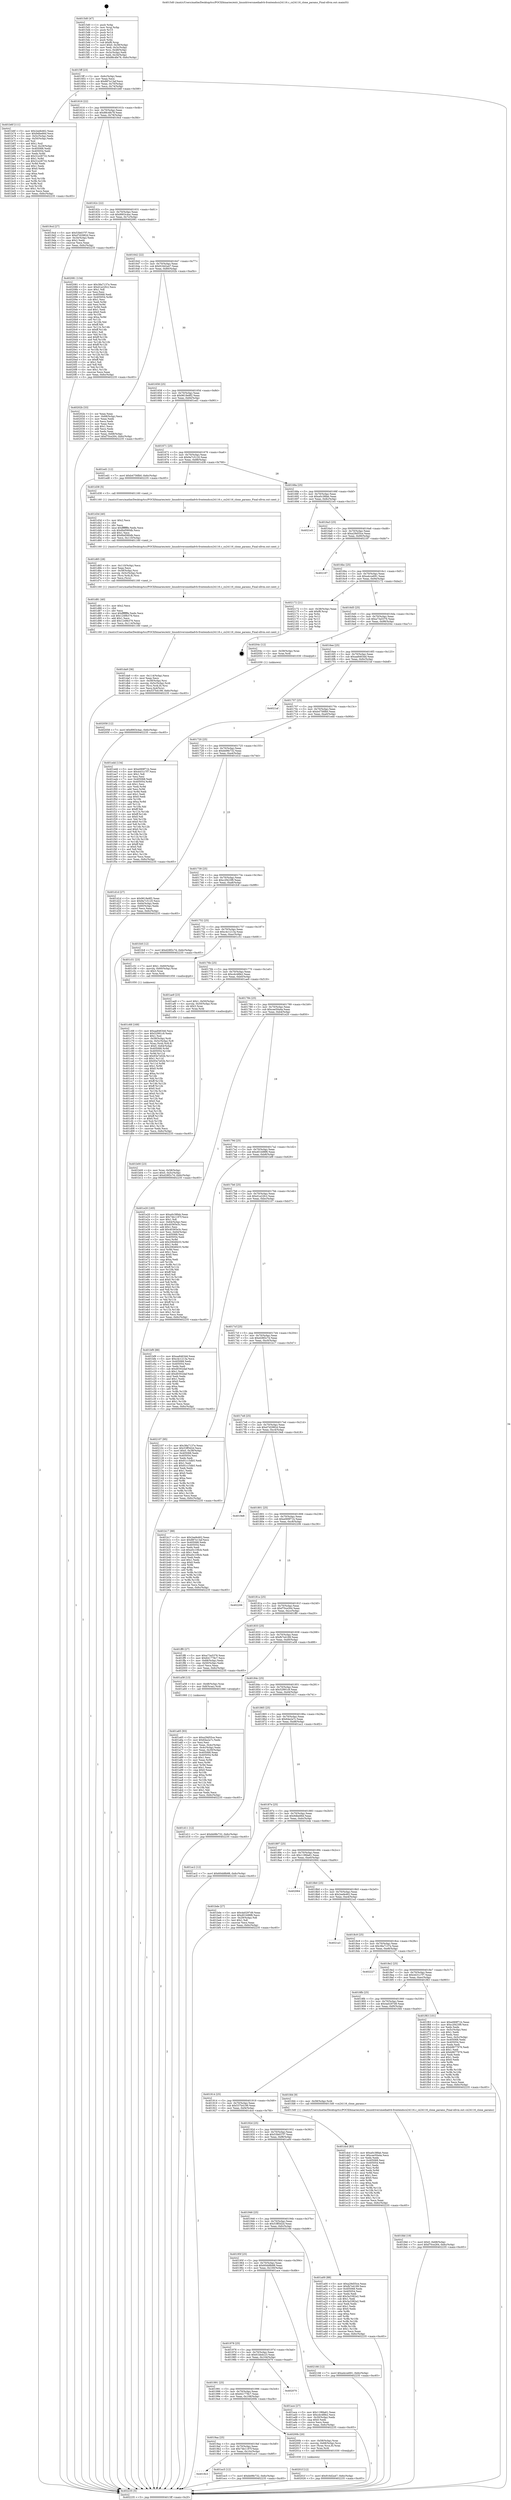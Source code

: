 digraph "0x4015d0" {
  label = "0x4015d0 (/mnt/c/Users/mathe/Desktop/tcc/POCII/binaries/extr_linuxdriversmediadvb-frontendscx24116.c_cx24116_clone_params_Final-ollvm.out::main(0))"
  labelloc = "t"
  node[shape=record]

  Entry [label="",width=0.3,height=0.3,shape=circle,fillcolor=black,style=filled]
  "0x4015ff" [label="{
     0x4015ff [23]\l
     | [instrs]\l
     &nbsp;&nbsp;0x4015ff \<+3\>: mov -0x6c(%rbp),%eax\l
     &nbsp;&nbsp;0x401602 \<+2\>: mov %eax,%ecx\l
     &nbsp;&nbsp;0x401604 \<+6\>: sub $0x887e13af,%ecx\l
     &nbsp;&nbsp;0x40160a \<+3\>: mov %eax,-0x70(%rbp)\l
     &nbsp;&nbsp;0x40160d \<+3\>: mov %ecx,-0x74(%rbp)\l
     &nbsp;&nbsp;0x401610 \<+6\>: je 0000000000401b6f \<main+0x59f\>\l
  }"]
  "0x401b6f" [label="{
     0x401b6f [111]\l
     | [instrs]\l
     &nbsp;&nbsp;0x401b6f \<+5\>: mov $0x2eefe462,%eax\l
     &nbsp;&nbsp;0x401b74 \<+5\>: mov $0x9dbe66d,%ecx\l
     &nbsp;&nbsp;0x401b79 \<+3\>: mov -0x5c(%rbp),%edx\l
     &nbsp;&nbsp;0x401b7c \<+3\>: cmp -0x50(%rbp),%edx\l
     &nbsp;&nbsp;0x401b7f \<+4\>: setl %sil\l
     &nbsp;&nbsp;0x401b83 \<+4\>: and $0x1,%sil\l
     &nbsp;&nbsp;0x401b87 \<+4\>: mov %sil,-0x29(%rbp)\l
     &nbsp;&nbsp;0x401b8b \<+7\>: mov 0x405068,%edx\l
     &nbsp;&nbsp;0x401b92 \<+7\>: mov 0x405054,%edi\l
     &nbsp;&nbsp;0x401b99 \<+3\>: mov %edx,%r8d\l
     &nbsp;&nbsp;0x401b9c \<+7\>: add $0x31e28732,%r8d\l
     &nbsp;&nbsp;0x401ba3 \<+4\>: sub $0x1,%r8d\l
     &nbsp;&nbsp;0x401ba7 \<+7\>: sub $0x31e28732,%r8d\l
     &nbsp;&nbsp;0x401bae \<+4\>: imul %r8d,%edx\l
     &nbsp;&nbsp;0x401bb2 \<+3\>: and $0x1,%edx\l
     &nbsp;&nbsp;0x401bb5 \<+3\>: cmp $0x0,%edx\l
     &nbsp;&nbsp;0x401bb8 \<+4\>: sete %sil\l
     &nbsp;&nbsp;0x401bbc \<+3\>: cmp $0xa,%edi\l
     &nbsp;&nbsp;0x401bbf \<+4\>: setl %r9b\l
     &nbsp;&nbsp;0x401bc3 \<+3\>: mov %sil,%r10b\l
     &nbsp;&nbsp;0x401bc6 \<+3\>: and %r9b,%r10b\l
     &nbsp;&nbsp;0x401bc9 \<+3\>: xor %r9b,%sil\l
     &nbsp;&nbsp;0x401bcc \<+3\>: or %sil,%r10b\l
     &nbsp;&nbsp;0x401bcf \<+4\>: test $0x1,%r10b\l
     &nbsp;&nbsp;0x401bd3 \<+3\>: cmovne %ecx,%eax\l
     &nbsp;&nbsp;0x401bd6 \<+3\>: mov %eax,-0x6c(%rbp)\l
     &nbsp;&nbsp;0x401bd9 \<+5\>: jmp 0000000000402235 \<main+0xc65\>\l
  }"]
  "0x401616" [label="{
     0x401616 [22]\l
     | [instrs]\l
     &nbsp;&nbsp;0x401616 \<+5\>: jmp 000000000040161b \<main+0x4b\>\l
     &nbsp;&nbsp;0x40161b \<+3\>: mov -0x70(%rbp),%eax\l
     &nbsp;&nbsp;0x40161e \<+5\>: sub $0x88c4fe78,%eax\l
     &nbsp;&nbsp;0x401623 \<+3\>: mov %eax,-0x78(%rbp)\l
     &nbsp;&nbsp;0x401626 \<+6\>: je 00000000004019cd \<main+0x3fd\>\l
  }"]
  Exit [label="",width=0.3,height=0.3,shape=circle,fillcolor=black,style=filled,peripheries=2]
  "0x4019cd" [label="{
     0x4019cd [27]\l
     | [instrs]\l
     &nbsp;&nbsp;0x4019cd \<+5\>: mov $0x53b637f7,%eax\l
     &nbsp;&nbsp;0x4019d2 \<+5\>: mov $0xd7d2982d,%ecx\l
     &nbsp;&nbsp;0x4019d7 \<+3\>: mov -0x34(%rbp),%edx\l
     &nbsp;&nbsp;0x4019da \<+3\>: cmp $0x2,%edx\l
     &nbsp;&nbsp;0x4019dd \<+3\>: cmovne %ecx,%eax\l
     &nbsp;&nbsp;0x4019e0 \<+3\>: mov %eax,-0x6c(%rbp)\l
     &nbsp;&nbsp;0x4019e3 \<+5\>: jmp 0000000000402235 \<main+0xc65\>\l
  }"]
  "0x40162c" [label="{
     0x40162c [22]\l
     | [instrs]\l
     &nbsp;&nbsp;0x40162c \<+5\>: jmp 0000000000401631 \<main+0x61\>\l
     &nbsp;&nbsp;0x401631 \<+3\>: mov -0x70(%rbp),%eax\l
     &nbsp;&nbsp;0x401634 \<+5\>: sub $0x8903c4ac,%eax\l
     &nbsp;&nbsp;0x401639 \<+3\>: mov %eax,-0x7c(%rbp)\l
     &nbsp;&nbsp;0x40163c \<+6\>: je 0000000000402081 \<main+0xab1\>\l
  }"]
  "0x402235" [label="{
     0x402235 [5]\l
     | [instrs]\l
     &nbsp;&nbsp;0x402235 \<+5\>: jmp 00000000004015ff \<main+0x2f\>\l
  }"]
  "0x4015d0" [label="{
     0x4015d0 [47]\l
     | [instrs]\l
     &nbsp;&nbsp;0x4015d0 \<+1\>: push %rbp\l
     &nbsp;&nbsp;0x4015d1 \<+3\>: mov %rsp,%rbp\l
     &nbsp;&nbsp;0x4015d4 \<+2\>: push %r15\l
     &nbsp;&nbsp;0x4015d6 \<+2\>: push %r14\l
     &nbsp;&nbsp;0x4015d8 \<+2\>: push %r13\l
     &nbsp;&nbsp;0x4015da \<+2\>: push %r12\l
     &nbsp;&nbsp;0x4015dc \<+1\>: push %rbx\l
     &nbsp;&nbsp;0x4015dd \<+7\>: sub $0xf8,%rsp\l
     &nbsp;&nbsp;0x4015e4 \<+7\>: movl $0x0,-0x38(%rbp)\l
     &nbsp;&nbsp;0x4015eb \<+3\>: mov %edi,-0x3c(%rbp)\l
     &nbsp;&nbsp;0x4015ee \<+4\>: mov %rsi,-0x48(%rbp)\l
     &nbsp;&nbsp;0x4015f2 \<+3\>: mov -0x3c(%rbp),%edi\l
     &nbsp;&nbsp;0x4015f5 \<+3\>: mov %edi,-0x34(%rbp)\l
     &nbsp;&nbsp;0x4015f8 \<+7\>: movl $0x88c4fe78,-0x6c(%rbp)\l
  }"]
  "0x402058" [label="{
     0x402058 [12]\l
     | [instrs]\l
     &nbsp;&nbsp;0x402058 \<+7\>: movl $0x8903c4ac,-0x6c(%rbp)\l
     &nbsp;&nbsp;0x40205f \<+5\>: jmp 0000000000402235 \<main+0xc65\>\l
  }"]
  "0x402081" [label="{
     0x402081 [134]\l
     | [instrs]\l
     &nbsp;&nbsp;0x402081 \<+5\>: mov $0x38a7137e,%eax\l
     &nbsp;&nbsp;0x402086 \<+5\>: mov $0xd1a22fc2,%ecx\l
     &nbsp;&nbsp;0x40208b \<+2\>: mov $0x1,%dl\l
     &nbsp;&nbsp;0x40208d \<+2\>: xor %esi,%esi\l
     &nbsp;&nbsp;0x40208f \<+7\>: mov 0x405068,%edi\l
     &nbsp;&nbsp;0x402096 \<+8\>: mov 0x405054,%r8d\l
     &nbsp;&nbsp;0x40209e \<+3\>: sub $0x1,%esi\l
     &nbsp;&nbsp;0x4020a1 \<+3\>: mov %edi,%r9d\l
     &nbsp;&nbsp;0x4020a4 \<+3\>: add %esi,%r9d\l
     &nbsp;&nbsp;0x4020a7 \<+4\>: imul %r9d,%edi\l
     &nbsp;&nbsp;0x4020ab \<+3\>: and $0x1,%edi\l
     &nbsp;&nbsp;0x4020ae \<+3\>: cmp $0x0,%edi\l
     &nbsp;&nbsp;0x4020b1 \<+4\>: sete %r10b\l
     &nbsp;&nbsp;0x4020b5 \<+4\>: cmp $0xa,%r8d\l
     &nbsp;&nbsp;0x4020b9 \<+4\>: setl %r11b\l
     &nbsp;&nbsp;0x4020bd \<+3\>: mov %r10b,%bl\l
     &nbsp;&nbsp;0x4020c0 \<+3\>: xor $0xff,%bl\l
     &nbsp;&nbsp;0x4020c3 \<+3\>: mov %r11b,%r14b\l
     &nbsp;&nbsp;0x4020c6 \<+4\>: xor $0xff,%r14b\l
     &nbsp;&nbsp;0x4020ca \<+3\>: xor $0x1,%dl\l
     &nbsp;&nbsp;0x4020cd \<+3\>: mov %bl,%r15b\l
     &nbsp;&nbsp;0x4020d0 \<+4\>: and $0xff,%r15b\l
     &nbsp;&nbsp;0x4020d4 \<+3\>: and %dl,%r10b\l
     &nbsp;&nbsp;0x4020d7 \<+3\>: mov %r14b,%r12b\l
     &nbsp;&nbsp;0x4020da \<+4\>: and $0xff,%r12b\l
     &nbsp;&nbsp;0x4020de \<+3\>: and %dl,%r11b\l
     &nbsp;&nbsp;0x4020e1 \<+3\>: or %r10b,%r15b\l
     &nbsp;&nbsp;0x4020e4 \<+3\>: or %r11b,%r12b\l
     &nbsp;&nbsp;0x4020e7 \<+3\>: xor %r12b,%r15b\l
     &nbsp;&nbsp;0x4020ea \<+3\>: or %r14b,%bl\l
     &nbsp;&nbsp;0x4020ed \<+3\>: xor $0xff,%bl\l
     &nbsp;&nbsp;0x4020f0 \<+3\>: or $0x1,%dl\l
     &nbsp;&nbsp;0x4020f3 \<+2\>: and %dl,%bl\l
     &nbsp;&nbsp;0x4020f5 \<+3\>: or %bl,%r15b\l
     &nbsp;&nbsp;0x4020f8 \<+4\>: test $0x1,%r15b\l
     &nbsp;&nbsp;0x4020fc \<+3\>: cmovne %ecx,%eax\l
     &nbsp;&nbsp;0x4020ff \<+3\>: mov %eax,-0x6c(%rbp)\l
     &nbsp;&nbsp;0x402102 \<+5\>: jmp 0000000000402235 \<main+0xc65\>\l
  }"]
  "0x401642" [label="{
     0x401642 [22]\l
     | [instrs]\l
     &nbsp;&nbsp;0x401642 \<+5\>: jmp 0000000000401647 \<main+0x77\>\l
     &nbsp;&nbsp;0x401647 \<+3\>: mov -0x70(%rbp),%eax\l
     &nbsp;&nbsp;0x40164a \<+5\>: sub $0x916d2a47,%eax\l
     &nbsp;&nbsp;0x40164f \<+3\>: mov %eax,-0x80(%rbp)\l
     &nbsp;&nbsp;0x401652 \<+6\>: je 000000000040202b \<main+0xa5b\>\l
  }"]
  "0x40201f" [label="{
     0x40201f [12]\l
     | [instrs]\l
     &nbsp;&nbsp;0x40201f \<+7\>: movl $0x916d2a47,-0x6c(%rbp)\l
     &nbsp;&nbsp;0x402026 \<+5\>: jmp 0000000000402235 \<main+0xc65\>\l
  }"]
  "0x40202b" [label="{
     0x40202b [33]\l
     | [instrs]\l
     &nbsp;&nbsp;0x40202b \<+2\>: xor %eax,%eax\l
     &nbsp;&nbsp;0x40202d \<+3\>: mov -0x68(%rbp),%ecx\l
     &nbsp;&nbsp;0x402030 \<+2\>: mov %eax,%edx\l
     &nbsp;&nbsp;0x402032 \<+2\>: sub %ecx,%edx\l
     &nbsp;&nbsp;0x402034 \<+2\>: mov %eax,%ecx\l
     &nbsp;&nbsp;0x402036 \<+3\>: sub $0x1,%ecx\l
     &nbsp;&nbsp;0x402039 \<+2\>: add %ecx,%edx\l
     &nbsp;&nbsp;0x40203b \<+2\>: sub %edx,%eax\l
     &nbsp;&nbsp;0x40203d \<+3\>: mov %eax,-0x68(%rbp)\l
     &nbsp;&nbsp;0x402040 \<+7\>: movl $0xf70ce264,-0x6c(%rbp)\l
     &nbsp;&nbsp;0x402047 \<+5\>: jmp 0000000000402235 \<main+0xc65\>\l
  }"]
  "0x401658" [label="{
     0x401658 [25]\l
     | [instrs]\l
     &nbsp;&nbsp;0x401658 \<+5\>: jmp 000000000040165d \<main+0x8d\>\l
     &nbsp;&nbsp;0x40165d \<+3\>: mov -0x70(%rbp),%eax\l
     &nbsp;&nbsp;0x401660 \<+5\>: sub $0x9618e9f2,%eax\l
     &nbsp;&nbsp;0x401665 \<+6\>: mov %eax,-0x84(%rbp)\l
     &nbsp;&nbsp;0x40166b \<+6\>: je 0000000000401ed1 \<main+0x901\>\l
  }"]
  "0x401fdd" [label="{
     0x401fdd [19]\l
     | [instrs]\l
     &nbsp;&nbsp;0x401fdd \<+7\>: movl $0x0,-0x68(%rbp)\l
     &nbsp;&nbsp;0x401fe4 \<+7\>: movl $0xf70ce264,-0x6c(%rbp)\l
     &nbsp;&nbsp;0x401feb \<+5\>: jmp 0000000000402235 \<main+0xc65\>\l
  }"]
  "0x401ed1" [label="{
     0x401ed1 [12]\l
     | [instrs]\l
     &nbsp;&nbsp;0x401ed1 \<+7\>: movl $0xb4756fb0,-0x6c(%rbp)\l
     &nbsp;&nbsp;0x401ed8 \<+5\>: jmp 0000000000402235 \<main+0xc65\>\l
  }"]
  "0x401671" [label="{
     0x401671 [25]\l
     | [instrs]\l
     &nbsp;&nbsp;0x401671 \<+5\>: jmp 0000000000401676 \<main+0xa6\>\l
     &nbsp;&nbsp;0x401676 \<+3\>: mov -0x70(%rbp),%eax\l
     &nbsp;&nbsp;0x401679 \<+5\>: sub $0x9a7c5120,%eax\l
     &nbsp;&nbsp;0x40167e \<+6\>: mov %eax,-0x88(%rbp)\l
     &nbsp;&nbsp;0x401684 \<+6\>: je 0000000000401d38 \<main+0x768\>\l
  }"]
  "0x4019c3" [label="{
     0x4019c3\l
  }", style=dashed]
  "0x401d38" [label="{
     0x401d38 [5]\l
     | [instrs]\l
     &nbsp;&nbsp;0x401d38 \<+5\>: call 0000000000401160 \<next_i\>\l
     | [calls]\l
     &nbsp;&nbsp;0x401160 \{1\} (/mnt/c/Users/mathe/Desktop/tcc/POCII/binaries/extr_linuxdriversmediadvb-frontendscx24116.c_cx24116_clone_params_Final-ollvm.out::next_i)\l
  }"]
  "0x40168a" [label="{
     0x40168a [25]\l
     | [instrs]\l
     &nbsp;&nbsp;0x40168a \<+5\>: jmp 000000000040168f \<main+0xbf\>\l
     &nbsp;&nbsp;0x40168f \<+3\>: mov -0x70(%rbp),%eax\l
     &nbsp;&nbsp;0x401692 \<+5\>: sub $0xa0c38fab,%eax\l
     &nbsp;&nbsp;0x401697 \<+6\>: mov %eax,-0x8c(%rbp)\l
     &nbsp;&nbsp;0x40169d \<+6\>: je 00000000004021e5 \<main+0xc15\>\l
  }"]
  "0x401ec5" [label="{
     0x401ec5 [12]\l
     | [instrs]\l
     &nbsp;&nbsp;0x401ec5 \<+7\>: movl $0xbb9fe732,-0x6c(%rbp)\l
     &nbsp;&nbsp;0x401ecc \<+5\>: jmp 0000000000402235 \<main+0xc65\>\l
  }"]
  "0x4021e5" [label="{
     0x4021e5\l
  }", style=dashed]
  "0x4016a3" [label="{
     0x4016a3 [25]\l
     | [instrs]\l
     &nbsp;&nbsp;0x4016a3 \<+5\>: jmp 00000000004016a8 \<main+0xd8\>\l
     &nbsp;&nbsp;0x4016a8 \<+3\>: mov -0x70(%rbp),%eax\l
     &nbsp;&nbsp;0x4016ab \<+5\>: sub $0xa29d55ce,%eax\l
     &nbsp;&nbsp;0x4016b0 \<+6\>: mov %eax,-0x90(%rbp)\l
     &nbsp;&nbsp;0x4016b6 \<+6\>: je 0000000000402187 \<main+0xbb7\>\l
  }"]
  "0x4019aa" [label="{
     0x4019aa [25]\l
     | [instrs]\l
     &nbsp;&nbsp;0x4019aa \<+5\>: jmp 00000000004019af \<main+0x3df\>\l
     &nbsp;&nbsp;0x4019af \<+3\>: mov -0x70(%rbp),%eax\l
     &nbsp;&nbsp;0x4019b2 \<+5\>: sub $0x74b1197f,%eax\l
     &nbsp;&nbsp;0x4019b7 \<+6\>: mov %eax,-0x10c(%rbp)\l
     &nbsp;&nbsp;0x4019bd \<+6\>: je 0000000000401ec5 \<main+0x8f5\>\l
  }"]
  "0x402187" [label="{
     0x402187\l
  }", style=dashed]
  "0x4016bc" [label="{
     0x4016bc [25]\l
     | [instrs]\l
     &nbsp;&nbsp;0x4016bc \<+5\>: jmp 00000000004016c1 \<main+0xf1\>\l
     &nbsp;&nbsp;0x4016c1 \<+3\>: mov -0x70(%rbp),%eax\l
     &nbsp;&nbsp;0x4016c4 \<+5\>: sub $0xa4cce691,%eax\l
     &nbsp;&nbsp;0x4016c9 \<+6\>: mov %eax,-0x94(%rbp)\l
     &nbsp;&nbsp;0x4016cf \<+6\>: je 0000000000402172 \<main+0xba2\>\l
  }"]
  "0x40200b" [label="{
     0x40200b [20]\l
     | [instrs]\l
     &nbsp;&nbsp;0x40200b \<+4\>: mov -0x58(%rbp),%rax\l
     &nbsp;&nbsp;0x40200f \<+4\>: movslq -0x68(%rbp),%rcx\l
     &nbsp;&nbsp;0x402013 \<+4\>: mov (%rax,%rcx,8),%rax\l
     &nbsp;&nbsp;0x402017 \<+3\>: mov %rax,%rdi\l
     &nbsp;&nbsp;0x40201a \<+5\>: call 0000000000401030 \<free@plt\>\l
     | [calls]\l
     &nbsp;&nbsp;0x401030 \{1\} (unknown)\l
  }"]
  "0x402172" [label="{
     0x402172 [21]\l
     | [instrs]\l
     &nbsp;&nbsp;0x402172 \<+3\>: mov -0x38(%rbp),%eax\l
     &nbsp;&nbsp;0x402175 \<+7\>: add $0xf8,%rsp\l
     &nbsp;&nbsp;0x40217c \<+1\>: pop %rbx\l
     &nbsp;&nbsp;0x40217d \<+2\>: pop %r12\l
     &nbsp;&nbsp;0x40217f \<+2\>: pop %r13\l
     &nbsp;&nbsp;0x402181 \<+2\>: pop %r14\l
     &nbsp;&nbsp;0x402183 \<+2\>: pop %r15\l
     &nbsp;&nbsp;0x402185 \<+1\>: pop %rbp\l
     &nbsp;&nbsp;0x402186 \<+1\>: ret\l
  }"]
  "0x4016d5" [label="{
     0x4016d5 [25]\l
     | [instrs]\l
     &nbsp;&nbsp;0x4016d5 \<+5\>: jmp 00000000004016da \<main+0x10a\>\l
     &nbsp;&nbsp;0x4016da \<+3\>: mov -0x70(%rbp),%eax\l
     &nbsp;&nbsp;0x4016dd \<+5\>: sub $0xa73a5376,%eax\l
     &nbsp;&nbsp;0x4016e2 \<+6\>: mov %eax,-0x98(%rbp)\l
     &nbsp;&nbsp;0x4016e8 \<+6\>: je 000000000040204c \<main+0xa7c\>\l
  }"]
  "0x401991" [label="{
     0x401991 [25]\l
     | [instrs]\l
     &nbsp;&nbsp;0x401991 \<+5\>: jmp 0000000000401996 \<main+0x3c6\>\l
     &nbsp;&nbsp;0x401996 \<+3\>: mov -0x70(%rbp),%eax\l
     &nbsp;&nbsp;0x401999 \<+5\>: sub $0x641778c7,%eax\l
     &nbsp;&nbsp;0x40199e \<+6\>: mov %eax,-0x108(%rbp)\l
     &nbsp;&nbsp;0x4019a4 \<+6\>: je 000000000040200b \<main+0xa3b\>\l
  }"]
  "0x40204c" [label="{
     0x40204c [12]\l
     | [instrs]\l
     &nbsp;&nbsp;0x40204c \<+4\>: mov -0x58(%rbp),%rax\l
     &nbsp;&nbsp;0x402050 \<+3\>: mov %rax,%rdi\l
     &nbsp;&nbsp;0x402053 \<+5\>: call 0000000000401030 \<free@plt\>\l
     | [calls]\l
     &nbsp;&nbsp;0x401030 \{1\} (unknown)\l
  }"]
  "0x4016ee" [label="{
     0x4016ee [25]\l
     | [instrs]\l
     &nbsp;&nbsp;0x4016ee \<+5\>: jmp 00000000004016f3 \<main+0x123\>\l
     &nbsp;&nbsp;0x4016f3 \<+3\>: mov -0x70(%rbp),%eax\l
     &nbsp;&nbsp;0x4016f6 \<+5\>: sub $0xaa8463dd,%eax\l
     &nbsp;&nbsp;0x4016fb \<+6\>: mov %eax,-0x9c(%rbp)\l
     &nbsp;&nbsp;0x401701 \<+6\>: je 00000000004021af \<main+0xbdf\>\l
  }"]
  "0x402070" [label="{
     0x402070\l
  }", style=dashed]
  "0x4021af" [label="{
     0x4021af\l
  }", style=dashed]
  "0x401707" [label="{
     0x401707 [25]\l
     | [instrs]\l
     &nbsp;&nbsp;0x401707 \<+5\>: jmp 000000000040170c \<main+0x13c\>\l
     &nbsp;&nbsp;0x40170c \<+3\>: mov -0x70(%rbp),%eax\l
     &nbsp;&nbsp;0x40170f \<+5\>: sub $0xb4756fb0,%eax\l
     &nbsp;&nbsp;0x401714 \<+6\>: mov %eax,-0xa0(%rbp)\l
     &nbsp;&nbsp;0x40171a \<+6\>: je 0000000000401edd \<main+0x90d\>\l
  }"]
  "0x401da9" [label="{
     0x401da9 [36]\l
     | [instrs]\l
     &nbsp;&nbsp;0x401da9 \<+6\>: mov -0x114(%rbp),%ecx\l
     &nbsp;&nbsp;0x401daf \<+3\>: imul %eax,%ecx\l
     &nbsp;&nbsp;0x401db2 \<+4\>: mov -0x58(%rbp),%rsi\l
     &nbsp;&nbsp;0x401db6 \<+4\>: movslq -0x5c(%rbp),%rdi\l
     &nbsp;&nbsp;0x401dba \<+4\>: mov (%rsi,%rdi,8),%rsi\l
     &nbsp;&nbsp;0x401dbe \<+3\>: mov %ecx,0x4(%rsi)\l
     &nbsp;&nbsp;0x401dc1 \<+7\>: movl $0x537b4199,-0x6c(%rbp)\l
     &nbsp;&nbsp;0x401dc8 \<+5\>: jmp 0000000000402235 \<main+0xc65\>\l
  }"]
  "0x401edd" [label="{
     0x401edd [134]\l
     | [instrs]\l
     &nbsp;&nbsp;0x401edd \<+5\>: mov $0xe069f71b,%eax\l
     &nbsp;&nbsp;0x401ee2 \<+5\>: mov $0x4431c7f7,%ecx\l
     &nbsp;&nbsp;0x401ee7 \<+2\>: mov $0x1,%dl\l
     &nbsp;&nbsp;0x401ee9 \<+2\>: xor %esi,%esi\l
     &nbsp;&nbsp;0x401eeb \<+7\>: mov 0x405068,%edi\l
     &nbsp;&nbsp;0x401ef2 \<+8\>: mov 0x405054,%r8d\l
     &nbsp;&nbsp;0x401efa \<+3\>: sub $0x1,%esi\l
     &nbsp;&nbsp;0x401efd \<+3\>: mov %edi,%r9d\l
     &nbsp;&nbsp;0x401f00 \<+3\>: add %esi,%r9d\l
     &nbsp;&nbsp;0x401f03 \<+4\>: imul %r9d,%edi\l
     &nbsp;&nbsp;0x401f07 \<+3\>: and $0x1,%edi\l
     &nbsp;&nbsp;0x401f0a \<+3\>: cmp $0x0,%edi\l
     &nbsp;&nbsp;0x401f0d \<+4\>: sete %r10b\l
     &nbsp;&nbsp;0x401f11 \<+4\>: cmp $0xa,%r8d\l
     &nbsp;&nbsp;0x401f15 \<+4\>: setl %r11b\l
     &nbsp;&nbsp;0x401f19 \<+3\>: mov %r10b,%bl\l
     &nbsp;&nbsp;0x401f1c \<+3\>: xor $0xff,%bl\l
     &nbsp;&nbsp;0x401f1f \<+3\>: mov %r11b,%r14b\l
     &nbsp;&nbsp;0x401f22 \<+4\>: xor $0xff,%r14b\l
     &nbsp;&nbsp;0x401f26 \<+3\>: xor $0x0,%dl\l
     &nbsp;&nbsp;0x401f29 \<+3\>: mov %bl,%r15b\l
     &nbsp;&nbsp;0x401f2c \<+4\>: and $0x0,%r15b\l
     &nbsp;&nbsp;0x401f30 \<+3\>: and %dl,%r10b\l
     &nbsp;&nbsp;0x401f33 \<+3\>: mov %r14b,%r12b\l
     &nbsp;&nbsp;0x401f36 \<+4\>: and $0x0,%r12b\l
     &nbsp;&nbsp;0x401f3a \<+3\>: and %dl,%r11b\l
     &nbsp;&nbsp;0x401f3d \<+3\>: or %r10b,%r15b\l
     &nbsp;&nbsp;0x401f40 \<+3\>: or %r11b,%r12b\l
     &nbsp;&nbsp;0x401f43 \<+3\>: xor %r12b,%r15b\l
     &nbsp;&nbsp;0x401f46 \<+3\>: or %r14b,%bl\l
     &nbsp;&nbsp;0x401f49 \<+3\>: xor $0xff,%bl\l
     &nbsp;&nbsp;0x401f4c \<+3\>: or $0x0,%dl\l
     &nbsp;&nbsp;0x401f4f \<+2\>: and %dl,%bl\l
     &nbsp;&nbsp;0x401f51 \<+3\>: or %bl,%r15b\l
     &nbsp;&nbsp;0x401f54 \<+4\>: test $0x1,%r15b\l
     &nbsp;&nbsp;0x401f58 \<+3\>: cmovne %ecx,%eax\l
     &nbsp;&nbsp;0x401f5b \<+3\>: mov %eax,-0x6c(%rbp)\l
     &nbsp;&nbsp;0x401f5e \<+5\>: jmp 0000000000402235 \<main+0xc65\>\l
  }"]
  "0x401720" [label="{
     0x401720 [25]\l
     | [instrs]\l
     &nbsp;&nbsp;0x401720 \<+5\>: jmp 0000000000401725 \<main+0x155\>\l
     &nbsp;&nbsp;0x401725 \<+3\>: mov -0x70(%rbp),%eax\l
     &nbsp;&nbsp;0x401728 \<+5\>: sub $0xbb9fe732,%eax\l
     &nbsp;&nbsp;0x40172d \<+6\>: mov %eax,-0xa4(%rbp)\l
     &nbsp;&nbsp;0x401733 \<+6\>: je 0000000000401d1d \<main+0x74d\>\l
  }"]
  "0x401d81" [label="{
     0x401d81 [40]\l
     | [instrs]\l
     &nbsp;&nbsp;0x401d81 \<+5\>: mov $0x2,%ecx\l
     &nbsp;&nbsp;0x401d86 \<+1\>: cltd\l
     &nbsp;&nbsp;0x401d87 \<+2\>: idiv %ecx\l
     &nbsp;&nbsp;0x401d89 \<+6\>: imul $0xfffffffe,%edx,%ecx\l
     &nbsp;&nbsp;0x401d8f \<+6\>: sub $0x1249b376,%ecx\l
     &nbsp;&nbsp;0x401d95 \<+3\>: add $0x1,%ecx\l
     &nbsp;&nbsp;0x401d98 \<+6\>: add $0x1249b376,%ecx\l
     &nbsp;&nbsp;0x401d9e \<+6\>: mov %ecx,-0x114(%rbp)\l
     &nbsp;&nbsp;0x401da4 \<+5\>: call 0000000000401160 \<next_i\>\l
     | [calls]\l
     &nbsp;&nbsp;0x401160 \{1\} (/mnt/c/Users/mathe/Desktop/tcc/POCII/binaries/extr_linuxdriversmediadvb-frontendscx24116.c_cx24116_clone_params_Final-ollvm.out::next_i)\l
  }"]
  "0x401d1d" [label="{
     0x401d1d [27]\l
     | [instrs]\l
     &nbsp;&nbsp;0x401d1d \<+5\>: mov $0x9618e9f2,%eax\l
     &nbsp;&nbsp;0x401d22 \<+5\>: mov $0x9a7c5120,%ecx\l
     &nbsp;&nbsp;0x401d27 \<+3\>: mov -0x64(%rbp),%edx\l
     &nbsp;&nbsp;0x401d2a \<+3\>: cmp -0x60(%rbp),%edx\l
     &nbsp;&nbsp;0x401d2d \<+3\>: cmovl %ecx,%eax\l
     &nbsp;&nbsp;0x401d30 \<+3\>: mov %eax,-0x6c(%rbp)\l
     &nbsp;&nbsp;0x401d33 \<+5\>: jmp 0000000000402235 \<main+0xc65\>\l
  }"]
  "0x401739" [label="{
     0x401739 [25]\l
     | [instrs]\l
     &nbsp;&nbsp;0x401739 \<+5\>: jmp 000000000040173e \<main+0x16e\>\l
     &nbsp;&nbsp;0x40173e \<+3\>: mov -0x70(%rbp),%eax\l
     &nbsp;&nbsp;0x401741 \<+5\>: sub $0xc2f423f9,%eax\l
     &nbsp;&nbsp;0x401746 \<+6\>: mov %eax,-0xa8(%rbp)\l
     &nbsp;&nbsp;0x40174c \<+6\>: je 0000000000401fc8 \<main+0x9f8\>\l
  }"]
  "0x401d65" [label="{
     0x401d65 [28]\l
     | [instrs]\l
     &nbsp;&nbsp;0x401d65 \<+6\>: mov -0x110(%rbp),%ecx\l
     &nbsp;&nbsp;0x401d6b \<+3\>: imul %eax,%ecx\l
     &nbsp;&nbsp;0x401d6e \<+4\>: mov -0x58(%rbp),%rsi\l
     &nbsp;&nbsp;0x401d72 \<+4\>: movslq -0x5c(%rbp),%rdi\l
     &nbsp;&nbsp;0x401d76 \<+4\>: mov (%rsi,%rdi,8),%rsi\l
     &nbsp;&nbsp;0x401d7a \<+2\>: mov %ecx,(%rsi)\l
     &nbsp;&nbsp;0x401d7c \<+5\>: call 0000000000401160 \<next_i\>\l
     | [calls]\l
     &nbsp;&nbsp;0x401160 \{1\} (/mnt/c/Users/mathe/Desktop/tcc/POCII/binaries/extr_linuxdriversmediadvb-frontendscx24116.c_cx24116_clone_params_Final-ollvm.out::next_i)\l
  }"]
  "0x401fc8" [label="{
     0x401fc8 [12]\l
     | [instrs]\l
     &nbsp;&nbsp;0x401fc8 \<+7\>: movl $0xd28f2c7d,-0x6c(%rbp)\l
     &nbsp;&nbsp;0x401fcf \<+5\>: jmp 0000000000402235 \<main+0xc65\>\l
  }"]
  "0x401752" [label="{
     0x401752 [25]\l
     | [instrs]\l
     &nbsp;&nbsp;0x401752 \<+5\>: jmp 0000000000401757 \<main+0x187\>\l
     &nbsp;&nbsp;0x401757 \<+3\>: mov -0x70(%rbp),%eax\l
     &nbsp;&nbsp;0x40175a \<+5\>: sub $0xc4c1213a,%eax\l
     &nbsp;&nbsp;0x40175f \<+6\>: mov %eax,-0xac(%rbp)\l
     &nbsp;&nbsp;0x401765 \<+6\>: je 0000000000401c51 \<main+0x681\>\l
  }"]
  "0x401d3d" [label="{
     0x401d3d [40]\l
     | [instrs]\l
     &nbsp;&nbsp;0x401d3d \<+5\>: mov $0x2,%ecx\l
     &nbsp;&nbsp;0x401d42 \<+1\>: cltd\l
     &nbsp;&nbsp;0x401d43 \<+2\>: idiv %ecx\l
     &nbsp;&nbsp;0x401d45 \<+6\>: imul $0xfffffffe,%edx,%ecx\l
     &nbsp;&nbsp;0x401d4b \<+6\>: sub $0x6bd580db,%ecx\l
     &nbsp;&nbsp;0x401d51 \<+3\>: add $0x1,%ecx\l
     &nbsp;&nbsp;0x401d54 \<+6\>: add $0x6bd580db,%ecx\l
     &nbsp;&nbsp;0x401d5a \<+6\>: mov %ecx,-0x110(%rbp)\l
     &nbsp;&nbsp;0x401d60 \<+5\>: call 0000000000401160 \<next_i\>\l
     | [calls]\l
     &nbsp;&nbsp;0x401160 \{1\} (/mnt/c/Users/mathe/Desktop/tcc/POCII/binaries/extr_linuxdriversmediadvb-frontendscx24116.c_cx24116_clone_params_Final-ollvm.out::next_i)\l
  }"]
  "0x401c51" [label="{
     0x401c51 [23]\l
     | [instrs]\l
     &nbsp;&nbsp;0x401c51 \<+7\>: movl $0x1,-0x60(%rbp)\l
     &nbsp;&nbsp;0x401c58 \<+4\>: movslq -0x60(%rbp),%rax\l
     &nbsp;&nbsp;0x401c5c \<+4\>: shl $0x3,%rax\l
     &nbsp;&nbsp;0x401c60 \<+3\>: mov %rax,%rdi\l
     &nbsp;&nbsp;0x401c63 \<+5\>: call 0000000000401050 \<malloc@plt\>\l
     | [calls]\l
     &nbsp;&nbsp;0x401050 \{1\} (unknown)\l
  }"]
  "0x40176b" [label="{
     0x40176b [25]\l
     | [instrs]\l
     &nbsp;&nbsp;0x40176b \<+5\>: jmp 0000000000401770 \<main+0x1a0\>\l
     &nbsp;&nbsp;0x401770 \<+3\>: mov -0x70(%rbp),%eax\l
     &nbsp;&nbsp;0x401773 \<+5\>: sub $0xcdc48fe2,%eax\l
     &nbsp;&nbsp;0x401778 \<+6\>: mov %eax,-0xb0(%rbp)\l
     &nbsp;&nbsp;0x40177e \<+6\>: je 0000000000401ae9 \<main+0x519\>\l
  }"]
  "0x401c68" [label="{
     0x401c68 [169]\l
     | [instrs]\l
     &nbsp;&nbsp;0x401c68 \<+5\>: mov $0xaa8463dd,%ecx\l
     &nbsp;&nbsp;0x401c6d \<+5\>: mov $0x52991c9,%edx\l
     &nbsp;&nbsp;0x401c72 \<+3\>: mov $0x1,%sil\l
     &nbsp;&nbsp;0x401c75 \<+4\>: mov -0x58(%rbp),%rdi\l
     &nbsp;&nbsp;0x401c79 \<+4\>: movslq -0x5c(%rbp),%r8\l
     &nbsp;&nbsp;0x401c7d \<+4\>: mov %rax,(%rdi,%r8,8)\l
     &nbsp;&nbsp;0x401c81 \<+7\>: movl $0x0,-0x64(%rbp)\l
     &nbsp;&nbsp;0x401c88 \<+8\>: mov 0x405068,%r9d\l
     &nbsp;&nbsp;0x401c90 \<+8\>: mov 0x405054,%r10d\l
     &nbsp;&nbsp;0x401c98 \<+3\>: mov %r9d,%r11d\l
     &nbsp;&nbsp;0x401c9b \<+7\>: add $0x93e7e02b,%r11d\l
     &nbsp;&nbsp;0x401ca2 \<+4\>: sub $0x1,%r11d\l
     &nbsp;&nbsp;0x401ca6 \<+7\>: sub $0x93e7e02b,%r11d\l
     &nbsp;&nbsp;0x401cad \<+4\>: imul %r11d,%r9d\l
     &nbsp;&nbsp;0x401cb1 \<+4\>: and $0x1,%r9d\l
     &nbsp;&nbsp;0x401cb5 \<+4\>: cmp $0x0,%r9d\l
     &nbsp;&nbsp;0x401cb9 \<+3\>: sete %bl\l
     &nbsp;&nbsp;0x401cbc \<+4\>: cmp $0xa,%r10d\l
     &nbsp;&nbsp;0x401cc0 \<+4\>: setl %r14b\l
     &nbsp;&nbsp;0x401cc4 \<+3\>: mov %bl,%r15b\l
     &nbsp;&nbsp;0x401cc7 \<+4\>: xor $0xff,%r15b\l
     &nbsp;&nbsp;0x401ccb \<+3\>: mov %r14b,%r12b\l
     &nbsp;&nbsp;0x401cce \<+4\>: xor $0xff,%r12b\l
     &nbsp;&nbsp;0x401cd2 \<+4\>: xor $0x0,%sil\l
     &nbsp;&nbsp;0x401cd6 \<+3\>: mov %r15b,%r13b\l
     &nbsp;&nbsp;0x401cd9 \<+4\>: and $0x0,%r13b\l
     &nbsp;&nbsp;0x401cdd \<+3\>: and %sil,%bl\l
     &nbsp;&nbsp;0x401ce0 \<+3\>: mov %r12b,%al\l
     &nbsp;&nbsp;0x401ce3 \<+2\>: and $0x0,%al\l
     &nbsp;&nbsp;0x401ce5 \<+3\>: and %sil,%r14b\l
     &nbsp;&nbsp;0x401ce8 \<+3\>: or %bl,%r13b\l
     &nbsp;&nbsp;0x401ceb \<+3\>: or %r14b,%al\l
     &nbsp;&nbsp;0x401cee \<+3\>: xor %al,%r13b\l
     &nbsp;&nbsp;0x401cf1 \<+3\>: or %r12b,%r15b\l
     &nbsp;&nbsp;0x401cf4 \<+4\>: xor $0xff,%r15b\l
     &nbsp;&nbsp;0x401cf8 \<+4\>: or $0x0,%sil\l
     &nbsp;&nbsp;0x401cfc \<+3\>: and %sil,%r15b\l
     &nbsp;&nbsp;0x401cff \<+3\>: or %r15b,%r13b\l
     &nbsp;&nbsp;0x401d02 \<+4\>: test $0x1,%r13b\l
     &nbsp;&nbsp;0x401d06 \<+3\>: cmovne %edx,%ecx\l
     &nbsp;&nbsp;0x401d09 \<+3\>: mov %ecx,-0x6c(%rbp)\l
     &nbsp;&nbsp;0x401d0c \<+5\>: jmp 0000000000402235 \<main+0xc65\>\l
  }"]
  "0x401ae9" [label="{
     0x401ae9 [23]\l
     | [instrs]\l
     &nbsp;&nbsp;0x401ae9 \<+7\>: movl $0x1,-0x50(%rbp)\l
     &nbsp;&nbsp;0x401af0 \<+4\>: movslq -0x50(%rbp),%rax\l
     &nbsp;&nbsp;0x401af4 \<+4\>: shl $0x3,%rax\l
     &nbsp;&nbsp;0x401af8 \<+3\>: mov %rax,%rdi\l
     &nbsp;&nbsp;0x401afb \<+5\>: call 0000000000401050 \<malloc@plt\>\l
     | [calls]\l
     &nbsp;&nbsp;0x401050 \{1\} (unknown)\l
  }"]
  "0x401784" [label="{
     0x401784 [25]\l
     | [instrs]\l
     &nbsp;&nbsp;0x401784 \<+5\>: jmp 0000000000401789 \<main+0x1b9\>\l
     &nbsp;&nbsp;0x401789 \<+3\>: mov -0x70(%rbp),%eax\l
     &nbsp;&nbsp;0x40178c \<+5\>: sub $0xcee50a4a,%eax\l
     &nbsp;&nbsp;0x401791 \<+6\>: mov %eax,-0xb4(%rbp)\l
     &nbsp;&nbsp;0x401797 \<+6\>: je 0000000000401e20 \<main+0x850\>\l
  }"]
  "0x401b00" [label="{
     0x401b00 [23]\l
     | [instrs]\l
     &nbsp;&nbsp;0x401b00 \<+4\>: mov %rax,-0x58(%rbp)\l
     &nbsp;&nbsp;0x401b04 \<+7\>: movl $0x0,-0x5c(%rbp)\l
     &nbsp;&nbsp;0x401b0b \<+7\>: movl $0xd28f2c7d,-0x6c(%rbp)\l
     &nbsp;&nbsp;0x401b12 \<+5\>: jmp 0000000000402235 \<main+0xc65\>\l
  }"]
  "0x401e20" [label="{
     0x401e20 [165]\l
     | [instrs]\l
     &nbsp;&nbsp;0x401e20 \<+5\>: mov $0xa0c38fab,%eax\l
     &nbsp;&nbsp;0x401e25 \<+5\>: mov $0x74b1197f,%ecx\l
     &nbsp;&nbsp;0x401e2a \<+2\>: mov $0x1,%dl\l
     &nbsp;&nbsp;0x401e2c \<+3\>: mov -0x64(%rbp),%esi\l
     &nbsp;&nbsp;0x401e2f \<+6\>: sub $0x40365e3c,%esi\l
     &nbsp;&nbsp;0x401e35 \<+3\>: add $0x1,%esi\l
     &nbsp;&nbsp;0x401e38 \<+6\>: add $0x40365e3c,%esi\l
     &nbsp;&nbsp;0x401e3e \<+3\>: mov %esi,-0x64(%rbp)\l
     &nbsp;&nbsp;0x401e41 \<+7\>: mov 0x405068,%esi\l
     &nbsp;&nbsp;0x401e48 \<+7\>: mov 0x405054,%edi\l
     &nbsp;&nbsp;0x401e4f \<+3\>: mov %esi,%r8d\l
     &nbsp;&nbsp;0x401e52 \<+7\>: add $0x20648433,%r8d\l
     &nbsp;&nbsp;0x401e59 \<+4\>: sub $0x1,%r8d\l
     &nbsp;&nbsp;0x401e5d \<+7\>: sub $0x20648433,%r8d\l
     &nbsp;&nbsp;0x401e64 \<+4\>: imul %r8d,%esi\l
     &nbsp;&nbsp;0x401e68 \<+3\>: and $0x1,%esi\l
     &nbsp;&nbsp;0x401e6b \<+3\>: cmp $0x0,%esi\l
     &nbsp;&nbsp;0x401e6e \<+4\>: sete %r9b\l
     &nbsp;&nbsp;0x401e72 \<+3\>: cmp $0xa,%edi\l
     &nbsp;&nbsp;0x401e75 \<+4\>: setl %r10b\l
     &nbsp;&nbsp;0x401e79 \<+3\>: mov %r9b,%r11b\l
     &nbsp;&nbsp;0x401e7c \<+4\>: xor $0xff,%r11b\l
     &nbsp;&nbsp;0x401e80 \<+3\>: mov %r10b,%bl\l
     &nbsp;&nbsp;0x401e83 \<+3\>: xor $0xff,%bl\l
     &nbsp;&nbsp;0x401e86 \<+3\>: xor $0x0,%dl\l
     &nbsp;&nbsp;0x401e89 \<+3\>: mov %r11b,%r14b\l
     &nbsp;&nbsp;0x401e8c \<+4\>: and $0x0,%r14b\l
     &nbsp;&nbsp;0x401e90 \<+3\>: and %dl,%r9b\l
     &nbsp;&nbsp;0x401e93 \<+3\>: mov %bl,%r15b\l
     &nbsp;&nbsp;0x401e96 \<+4\>: and $0x0,%r15b\l
     &nbsp;&nbsp;0x401e9a \<+3\>: and %dl,%r10b\l
     &nbsp;&nbsp;0x401e9d \<+3\>: or %r9b,%r14b\l
     &nbsp;&nbsp;0x401ea0 \<+3\>: or %r10b,%r15b\l
     &nbsp;&nbsp;0x401ea3 \<+3\>: xor %r15b,%r14b\l
     &nbsp;&nbsp;0x401ea6 \<+3\>: or %bl,%r11b\l
     &nbsp;&nbsp;0x401ea9 \<+4\>: xor $0xff,%r11b\l
     &nbsp;&nbsp;0x401ead \<+3\>: or $0x0,%dl\l
     &nbsp;&nbsp;0x401eb0 \<+3\>: and %dl,%r11b\l
     &nbsp;&nbsp;0x401eb3 \<+3\>: or %r11b,%r14b\l
     &nbsp;&nbsp;0x401eb6 \<+4\>: test $0x1,%r14b\l
     &nbsp;&nbsp;0x401eba \<+3\>: cmovne %ecx,%eax\l
     &nbsp;&nbsp;0x401ebd \<+3\>: mov %eax,-0x6c(%rbp)\l
     &nbsp;&nbsp;0x401ec0 \<+5\>: jmp 0000000000402235 \<main+0xc65\>\l
  }"]
  "0x40179d" [label="{
     0x40179d [25]\l
     | [instrs]\l
     &nbsp;&nbsp;0x40179d \<+5\>: jmp 00000000004017a2 \<main+0x1d2\>\l
     &nbsp;&nbsp;0x4017a2 \<+3\>: mov -0x70(%rbp),%eax\l
     &nbsp;&nbsp;0x4017a5 \<+5\>: sub $0xd01b98f6,%eax\l
     &nbsp;&nbsp;0x4017aa \<+6\>: mov %eax,-0xb8(%rbp)\l
     &nbsp;&nbsp;0x4017b0 \<+6\>: je 0000000000401bf9 \<main+0x629\>\l
  }"]
  "0x401978" [label="{
     0x401978 [25]\l
     | [instrs]\l
     &nbsp;&nbsp;0x401978 \<+5\>: jmp 000000000040197d \<main+0x3ad\>\l
     &nbsp;&nbsp;0x40197d \<+3\>: mov -0x70(%rbp),%eax\l
     &nbsp;&nbsp;0x401980 \<+5\>: sub $0x61bbdc23,%eax\l
     &nbsp;&nbsp;0x401985 \<+6\>: mov %eax,-0x104(%rbp)\l
     &nbsp;&nbsp;0x40198b \<+6\>: je 0000000000402070 \<main+0xaa0\>\l
  }"]
  "0x401bf9" [label="{
     0x401bf9 [88]\l
     | [instrs]\l
     &nbsp;&nbsp;0x401bf9 \<+5\>: mov $0xaa8463dd,%eax\l
     &nbsp;&nbsp;0x401bfe \<+5\>: mov $0xc4c1213a,%ecx\l
     &nbsp;&nbsp;0x401c03 \<+7\>: mov 0x405068,%edx\l
     &nbsp;&nbsp;0x401c0a \<+7\>: mov 0x405054,%esi\l
     &nbsp;&nbsp;0x401c11 \<+2\>: mov %edx,%edi\l
     &nbsp;&nbsp;0x401c13 \<+6\>: sub $0xd0302daf,%edi\l
     &nbsp;&nbsp;0x401c19 \<+3\>: sub $0x1,%edi\l
     &nbsp;&nbsp;0x401c1c \<+6\>: add $0xd0302daf,%edi\l
     &nbsp;&nbsp;0x401c22 \<+3\>: imul %edi,%edx\l
     &nbsp;&nbsp;0x401c25 \<+3\>: and $0x1,%edx\l
     &nbsp;&nbsp;0x401c28 \<+3\>: cmp $0x0,%edx\l
     &nbsp;&nbsp;0x401c2b \<+4\>: sete %r8b\l
     &nbsp;&nbsp;0x401c2f \<+3\>: cmp $0xa,%esi\l
     &nbsp;&nbsp;0x401c32 \<+4\>: setl %r9b\l
     &nbsp;&nbsp;0x401c36 \<+3\>: mov %r8b,%r10b\l
     &nbsp;&nbsp;0x401c39 \<+3\>: and %r9b,%r10b\l
     &nbsp;&nbsp;0x401c3c \<+3\>: xor %r9b,%r8b\l
     &nbsp;&nbsp;0x401c3f \<+3\>: or %r8b,%r10b\l
     &nbsp;&nbsp;0x401c42 \<+4\>: test $0x1,%r10b\l
     &nbsp;&nbsp;0x401c46 \<+3\>: cmovne %ecx,%eax\l
     &nbsp;&nbsp;0x401c49 \<+3\>: mov %eax,-0x6c(%rbp)\l
     &nbsp;&nbsp;0x401c4c \<+5\>: jmp 0000000000402235 \<main+0xc65\>\l
  }"]
  "0x4017b6" [label="{
     0x4017b6 [25]\l
     | [instrs]\l
     &nbsp;&nbsp;0x4017b6 \<+5\>: jmp 00000000004017bb \<main+0x1eb\>\l
     &nbsp;&nbsp;0x4017bb \<+3\>: mov -0x70(%rbp),%eax\l
     &nbsp;&nbsp;0x4017be \<+5\>: sub $0xd1a22fc2,%eax\l
     &nbsp;&nbsp;0x4017c3 \<+6\>: mov %eax,-0xbc(%rbp)\l
     &nbsp;&nbsp;0x4017c9 \<+6\>: je 0000000000402107 \<main+0xb37\>\l
  }"]
  "0x401ace" [label="{
     0x401ace [27]\l
     | [instrs]\l
     &nbsp;&nbsp;0x401ace \<+5\>: mov $0x119fda61,%eax\l
     &nbsp;&nbsp;0x401ad3 \<+5\>: mov $0xcdc48fe2,%ecx\l
     &nbsp;&nbsp;0x401ad8 \<+3\>: mov -0x30(%rbp),%edx\l
     &nbsp;&nbsp;0x401adb \<+3\>: cmp $0x0,%edx\l
     &nbsp;&nbsp;0x401ade \<+3\>: cmove %ecx,%eax\l
     &nbsp;&nbsp;0x401ae1 \<+3\>: mov %eax,-0x6c(%rbp)\l
     &nbsp;&nbsp;0x401ae4 \<+5\>: jmp 0000000000402235 \<main+0xc65\>\l
  }"]
  "0x402107" [label="{
     0x402107 [95]\l
     | [instrs]\l
     &nbsp;&nbsp;0x402107 \<+5\>: mov $0x38a7137e,%eax\l
     &nbsp;&nbsp;0x40210c \<+5\>: mov $0x53ff3d2d,%ecx\l
     &nbsp;&nbsp;0x402111 \<+7\>: movl $0x0,-0x38(%rbp)\l
     &nbsp;&nbsp;0x402118 \<+7\>: mov 0x405068,%edx\l
     &nbsp;&nbsp;0x40211f \<+7\>: mov 0x405054,%esi\l
     &nbsp;&nbsp;0x402126 \<+2\>: mov %edx,%edi\l
     &nbsp;&nbsp;0x402128 \<+6\>: sub $0x91c15db5,%edi\l
     &nbsp;&nbsp;0x40212e \<+3\>: sub $0x1,%edi\l
     &nbsp;&nbsp;0x402131 \<+6\>: add $0x91c15db5,%edi\l
     &nbsp;&nbsp;0x402137 \<+3\>: imul %edi,%edx\l
     &nbsp;&nbsp;0x40213a \<+3\>: and $0x1,%edx\l
     &nbsp;&nbsp;0x40213d \<+3\>: cmp $0x0,%edx\l
     &nbsp;&nbsp;0x402140 \<+4\>: sete %r8b\l
     &nbsp;&nbsp;0x402144 \<+3\>: cmp $0xa,%esi\l
     &nbsp;&nbsp;0x402147 \<+4\>: setl %r9b\l
     &nbsp;&nbsp;0x40214b \<+3\>: mov %r8b,%r10b\l
     &nbsp;&nbsp;0x40214e \<+3\>: and %r9b,%r10b\l
     &nbsp;&nbsp;0x402151 \<+3\>: xor %r9b,%r8b\l
     &nbsp;&nbsp;0x402154 \<+3\>: or %r8b,%r10b\l
     &nbsp;&nbsp;0x402157 \<+4\>: test $0x1,%r10b\l
     &nbsp;&nbsp;0x40215b \<+3\>: cmovne %ecx,%eax\l
     &nbsp;&nbsp;0x40215e \<+3\>: mov %eax,-0x6c(%rbp)\l
     &nbsp;&nbsp;0x402161 \<+5\>: jmp 0000000000402235 \<main+0xc65\>\l
  }"]
  "0x4017cf" [label="{
     0x4017cf [25]\l
     | [instrs]\l
     &nbsp;&nbsp;0x4017cf \<+5\>: jmp 00000000004017d4 \<main+0x204\>\l
     &nbsp;&nbsp;0x4017d4 \<+3\>: mov -0x70(%rbp),%eax\l
     &nbsp;&nbsp;0x4017d7 \<+5\>: sub $0xd28f2c7d,%eax\l
     &nbsp;&nbsp;0x4017dc \<+6\>: mov %eax,-0xc0(%rbp)\l
     &nbsp;&nbsp;0x4017e2 \<+6\>: je 0000000000401b17 \<main+0x547\>\l
  }"]
  "0x40195f" [label="{
     0x40195f [25]\l
     | [instrs]\l
     &nbsp;&nbsp;0x40195f \<+5\>: jmp 0000000000401964 \<main+0x394\>\l
     &nbsp;&nbsp;0x401964 \<+3\>: mov -0x70(%rbp),%eax\l
     &nbsp;&nbsp;0x401967 \<+5\>: sub $0x60dd8b88,%eax\l
     &nbsp;&nbsp;0x40196c \<+6\>: mov %eax,-0x100(%rbp)\l
     &nbsp;&nbsp;0x401972 \<+6\>: je 0000000000401ace \<main+0x4fe\>\l
  }"]
  "0x401b17" [label="{
     0x401b17 [88]\l
     | [instrs]\l
     &nbsp;&nbsp;0x401b17 \<+5\>: mov $0x2eefe462,%eax\l
     &nbsp;&nbsp;0x401b1c \<+5\>: mov $0x887e13af,%ecx\l
     &nbsp;&nbsp;0x401b21 \<+7\>: mov 0x405068,%edx\l
     &nbsp;&nbsp;0x401b28 \<+7\>: mov 0x405054,%esi\l
     &nbsp;&nbsp;0x401b2f \<+2\>: mov %edx,%edi\l
     &nbsp;&nbsp;0x401b31 \<+6\>: sub $0xe0c106cb,%edi\l
     &nbsp;&nbsp;0x401b37 \<+3\>: sub $0x1,%edi\l
     &nbsp;&nbsp;0x401b3a \<+6\>: add $0xe0c106cb,%edi\l
     &nbsp;&nbsp;0x401b40 \<+3\>: imul %edi,%edx\l
     &nbsp;&nbsp;0x401b43 \<+3\>: and $0x1,%edx\l
     &nbsp;&nbsp;0x401b46 \<+3\>: cmp $0x0,%edx\l
     &nbsp;&nbsp;0x401b49 \<+4\>: sete %r8b\l
     &nbsp;&nbsp;0x401b4d \<+3\>: cmp $0xa,%esi\l
     &nbsp;&nbsp;0x401b50 \<+4\>: setl %r9b\l
     &nbsp;&nbsp;0x401b54 \<+3\>: mov %r8b,%r10b\l
     &nbsp;&nbsp;0x401b57 \<+3\>: and %r9b,%r10b\l
     &nbsp;&nbsp;0x401b5a \<+3\>: xor %r9b,%r8b\l
     &nbsp;&nbsp;0x401b5d \<+3\>: or %r8b,%r10b\l
     &nbsp;&nbsp;0x401b60 \<+4\>: test $0x1,%r10b\l
     &nbsp;&nbsp;0x401b64 \<+3\>: cmovne %ecx,%eax\l
     &nbsp;&nbsp;0x401b67 \<+3\>: mov %eax,-0x6c(%rbp)\l
     &nbsp;&nbsp;0x401b6a \<+5\>: jmp 0000000000402235 \<main+0xc65\>\l
  }"]
  "0x4017e8" [label="{
     0x4017e8 [25]\l
     | [instrs]\l
     &nbsp;&nbsp;0x4017e8 \<+5\>: jmp 00000000004017ed \<main+0x21d\>\l
     &nbsp;&nbsp;0x4017ed \<+3\>: mov -0x70(%rbp),%eax\l
     &nbsp;&nbsp;0x4017f0 \<+5\>: sub $0xd7d2982d,%eax\l
     &nbsp;&nbsp;0x4017f5 \<+6\>: mov %eax,-0xc4(%rbp)\l
     &nbsp;&nbsp;0x4017fb \<+6\>: je 00000000004019e8 \<main+0x418\>\l
  }"]
  "0x402166" [label="{
     0x402166 [12]\l
     | [instrs]\l
     &nbsp;&nbsp;0x402166 \<+7\>: movl $0xa4cce691,-0x6c(%rbp)\l
     &nbsp;&nbsp;0x40216d \<+5\>: jmp 0000000000402235 \<main+0xc65\>\l
  }"]
  "0x4019e8" [label="{
     0x4019e8\l
  }", style=dashed]
  "0x401801" [label="{
     0x401801 [25]\l
     | [instrs]\l
     &nbsp;&nbsp;0x401801 \<+5\>: jmp 0000000000401806 \<main+0x236\>\l
     &nbsp;&nbsp;0x401806 \<+3\>: mov -0x70(%rbp),%eax\l
     &nbsp;&nbsp;0x401809 \<+5\>: sub $0xe069f71b,%eax\l
     &nbsp;&nbsp;0x40180e \<+6\>: mov %eax,-0xc8(%rbp)\l
     &nbsp;&nbsp;0x401814 \<+6\>: je 0000000000402206 \<main+0xc36\>\l
  }"]
  "0x401a65" [label="{
     0x401a65 [93]\l
     | [instrs]\l
     &nbsp;&nbsp;0x401a65 \<+5\>: mov $0xa29d55ce,%ecx\l
     &nbsp;&nbsp;0x401a6a \<+5\>: mov $0x64a2a7c,%edx\l
     &nbsp;&nbsp;0x401a6f \<+2\>: xor %esi,%esi\l
     &nbsp;&nbsp;0x401a71 \<+3\>: mov %eax,-0x4c(%rbp)\l
     &nbsp;&nbsp;0x401a74 \<+3\>: mov -0x4c(%rbp),%eax\l
     &nbsp;&nbsp;0x401a77 \<+3\>: mov %eax,-0x30(%rbp)\l
     &nbsp;&nbsp;0x401a7a \<+7\>: mov 0x405068,%eax\l
     &nbsp;&nbsp;0x401a81 \<+8\>: mov 0x405054,%r8d\l
     &nbsp;&nbsp;0x401a89 \<+3\>: sub $0x1,%esi\l
     &nbsp;&nbsp;0x401a8c \<+3\>: mov %eax,%r9d\l
     &nbsp;&nbsp;0x401a8f \<+3\>: add %esi,%r9d\l
     &nbsp;&nbsp;0x401a92 \<+4\>: imul %r9d,%eax\l
     &nbsp;&nbsp;0x401a96 \<+3\>: and $0x1,%eax\l
     &nbsp;&nbsp;0x401a99 \<+3\>: cmp $0x0,%eax\l
     &nbsp;&nbsp;0x401a9c \<+4\>: sete %r10b\l
     &nbsp;&nbsp;0x401aa0 \<+4\>: cmp $0xa,%r8d\l
     &nbsp;&nbsp;0x401aa4 \<+4\>: setl %r11b\l
     &nbsp;&nbsp;0x401aa8 \<+3\>: mov %r10b,%bl\l
     &nbsp;&nbsp;0x401aab \<+3\>: and %r11b,%bl\l
     &nbsp;&nbsp;0x401aae \<+3\>: xor %r11b,%r10b\l
     &nbsp;&nbsp;0x401ab1 \<+3\>: or %r10b,%bl\l
     &nbsp;&nbsp;0x401ab4 \<+3\>: test $0x1,%bl\l
     &nbsp;&nbsp;0x401ab7 \<+3\>: cmovne %edx,%ecx\l
     &nbsp;&nbsp;0x401aba \<+3\>: mov %ecx,-0x6c(%rbp)\l
     &nbsp;&nbsp;0x401abd \<+5\>: jmp 0000000000402235 \<main+0xc65\>\l
  }"]
  "0x402206" [label="{
     0x402206\l
  }", style=dashed]
  "0x40181a" [label="{
     0x40181a [25]\l
     | [instrs]\l
     &nbsp;&nbsp;0x40181a \<+5\>: jmp 000000000040181f \<main+0x24f\>\l
     &nbsp;&nbsp;0x40181f \<+3\>: mov -0x70(%rbp),%eax\l
     &nbsp;&nbsp;0x401822 \<+5\>: sub $0xf70ce264,%eax\l
     &nbsp;&nbsp;0x401827 \<+6\>: mov %eax,-0xcc(%rbp)\l
     &nbsp;&nbsp;0x40182d \<+6\>: je 0000000000401ff0 \<main+0xa20\>\l
  }"]
  "0x401946" [label="{
     0x401946 [25]\l
     | [instrs]\l
     &nbsp;&nbsp;0x401946 \<+5\>: jmp 000000000040194b \<main+0x37b\>\l
     &nbsp;&nbsp;0x40194b \<+3\>: mov -0x70(%rbp),%eax\l
     &nbsp;&nbsp;0x40194e \<+5\>: sub $0x53ff3d2d,%eax\l
     &nbsp;&nbsp;0x401953 \<+6\>: mov %eax,-0xfc(%rbp)\l
     &nbsp;&nbsp;0x401959 \<+6\>: je 0000000000402166 \<main+0xb96\>\l
  }"]
  "0x401ff0" [label="{
     0x401ff0 [27]\l
     | [instrs]\l
     &nbsp;&nbsp;0x401ff0 \<+5\>: mov $0xa73a5376,%eax\l
     &nbsp;&nbsp;0x401ff5 \<+5\>: mov $0x641778c7,%ecx\l
     &nbsp;&nbsp;0x401ffa \<+3\>: mov -0x68(%rbp),%edx\l
     &nbsp;&nbsp;0x401ffd \<+3\>: cmp -0x50(%rbp),%edx\l
     &nbsp;&nbsp;0x402000 \<+3\>: cmovl %ecx,%eax\l
     &nbsp;&nbsp;0x402003 \<+3\>: mov %eax,-0x6c(%rbp)\l
     &nbsp;&nbsp;0x402006 \<+5\>: jmp 0000000000402235 \<main+0xc65\>\l
  }"]
  "0x401833" [label="{
     0x401833 [25]\l
     | [instrs]\l
     &nbsp;&nbsp;0x401833 \<+5\>: jmp 0000000000401838 \<main+0x268\>\l
     &nbsp;&nbsp;0x401838 \<+3\>: mov -0x70(%rbp),%eax\l
     &nbsp;&nbsp;0x40183b \<+5\>: sub $0xfb7e4189,%eax\l
     &nbsp;&nbsp;0x401840 \<+6\>: mov %eax,-0xd0(%rbp)\l
     &nbsp;&nbsp;0x401846 \<+6\>: je 0000000000401a58 \<main+0x488\>\l
  }"]
  "0x401a00" [label="{
     0x401a00 [88]\l
     | [instrs]\l
     &nbsp;&nbsp;0x401a00 \<+5\>: mov $0xa29d55ce,%eax\l
     &nbsp;&nbsp;0x401a05 \<+5\>: mov $0xfb7e4189,%ecx\l
     &nbsp;&nbsp;0x401a0a \<+7\>: mov 0x405068,%edx\l
     &nbsp;&nbsp;0x401a11 \<+7\>: mov 0x405054,%esi\l
     &nbsp;&nbsp;0x401a18 \<+2\>: mov %edx,%edi\l
     &nbsp;&nbsp;0x401a1a \<+6\>: add $0x3a3382a2,%edi\l
     &nbsp;&nbsp;0x401a20 \<+3\>: sub $0x1,%edi\l
     &nbsp;&nbsp;0x401a23 \<+6\>: sub $0x3a3382a2,%edi\l
     &nbsp;&nbsp;0x401a29 \<+3\>: imul %edi,%edx\l
     &nbsp;&nbsp;0x401a2c \<+3\>: and $0x1,%edx\l
     &nbsp;&nbsp;0x401a2f \<+3\>: cmp $0x0,%edx\l
     &nbsp;&nbsp;0x401a32 \<+4\>: sete %r8b\l
     &nbsp;&nbsp;0x401a36 \<+3\>: cmp $0xa,%esi\l
     &nbsp;&nbsp;0x401a39 \<+4\>: setl %r9b\l
     &nbsp;&nbsp;0x401a3d \<+3\>: mov %r8b,%r10b\l
     &nbsp;&nbsp;0x401a40 \<+3\>: and %r9b,%r10b\l
     &nbsp;&nbsp;0x401a43 \<+3\>: xor %r9b,%r8b\l
     &nbsp;&nbsp;0x401a46 \<+3\>: or %r8b,%r10b\l
     &nbsp;&nbsp;0x401a49 \<+4\>: test $0x1,%r10b\l
     &nbsp;&nbsp;0x401a4d \<+3\>: cmovne %ecx,%eax\l
     &nbsp;&nbsp;0x401a50 \<+3\>: mov %eax,-0x6c(%rbp)\l
     &nbsp;&nbsp;0x401a53 \<+5\>: jmp 0000000000402235 \<main+0xc65\>\l
  }"]
  "0x401a58" [label="{
     0x401a58 [13]\l
     | [instrs]\l
     &nbsp;&nbsp;0x401a58 \<+4\>: mov -0x48(%rbp),%rax\l
     &nbsp;&nbsp;0x401a5c \<+4\>: mov 0x8(%rax),%rdi\l
     &nbsp;&nbsp;0x401a60 \<+5\>: call 0000000000401060 \<atoi@plt\>\l
     | [calls]\l
     &nbsp;&nbsp;0x401060 \{1\} (unknown)\l
  }"]
  "0x40184c" [label="{
     0x40184c [25]\l
     | [instrs]\l
     &nbsp;&nbsp;0x40184c \<+5\>: jmp 0000000000401851 \<main+0x281\>\l
     &nbsp;&nbsp;0x401851 \<+3\>: mov -0x70(%rbp),%eax\l
     &nbsp;&nbsp;0x401854 \<+5\>: sub $0x52991c9,%eax\l
     &nbsp;&nbsp;0x401859 \<+6\>: mov %eax,-0xd4(%rbp)\l
     &nbsp;&nbsp;0x40185f \<+6\>: je 0000000000401d11 \<main+0x741\>\l
  }"]
  "0x40192d" [label="{
     0x40192d [25]\l
     | [instrs]\l
     &nbsp;&nbsp;0x40192d \<+5\>: jmp 0000000000401932 \<main+0x362\>\l
     &nbsp;&nbsp;0x401932 \<+3\>: mov -0x70(%rbp),%eax\l
     &nbsp;&nbsp;0x401935 \<+5\>: sub $0x53b637f7,%eax\l
     &nbsp;&nbsp;0x40193a \<+6\>: mov %eax,-0xf8(%rbp)\l
     &nbsp;&nbsp;0x401940 \<+6\>: je 0000000000401a00 \<main+0x430\>\l
  }"]
  "0x401d11" [label="{
     0x401d11 [12]\l
     | [instrs]\l
     &nbsp;&nbsp;0x401d11 \<+7\>: movl $0xbb9fe732,-0x6c(%rbp)\l
     &nbsp;&nbsp;0x401d18 \<+5\>: jmp 0000000000402235 \<main+0xc65\>\l
  }"]
  "0x401865" [label="{
     0x401865 [25]\l
     | [instrs]\l
     &nbsp;&nbsp;0x401865 \<+5\>: jmp 000000000040186a \<main+0x29a\>\l
     &nbsp;&nbsp;0x40186a \<+3\>: mov -0x70(%rbp),%eax\l
     &nbsp;&nbsp;0x40186d \<+5\>: sub $0x64a2a7c,%eax\l
     &nbsp;&nbsp;0x401872 \<+6\>: mov %eax,-0xd8(%rbp)\l
     &nbsp;&nbsp;0x401878 \<+6\>: je 0000000000401ac2 \<main+0x4f2\>\l
  }"]
  "0x401dcd" [label="{
     0x401dcd [83]\l
     | [instrs]\l
     &nbsp;&nbsp;0x401dcd \<+5\>: mov $0xa0c38fab,%eax\l
     &nbsp;&nbsp;0x401dd2 \<+5\>: mov $0xcee50a4a,%ecx\l
     &nbsp;&nbsp;0x401dd7 \<+2\>: xor %edx,%edx\l
     &nbsp;&nbsp;0x401dd9 \<+7\>: mov 0x405068,%esi\l
     &nbsp;&nbsp;0x401de0 \<+7\>: mov 0x405054,%edi\l
     &nbsp;&nbsp;0x401de7 \<+3\>: sub $0x1,%edx\l
     &nbsp;&nbsp;0x401dea \<+3\>: mov %esi,%r8d\l
     &nbsp;&nbsp;0x401ded \<+3\>: add %edx,%r8d\l
     &nbsp;&nbsp;0x401df0 \<+4\>: imul %r8d,%esi\l
     &nbsp;&nbsp;0x401df4 \<+3\>: and $0x1,%esi\l
     &nbsp;&nbsp;0x401df7 \<+3\>: cmp $0x0,%esi\l
     &nbsp;&nbsp;0x401dfa \<+4\>: sete %r9b\l
     &nbsp;&nbsp;0x401dfe \<+3\>: cmp $0xa,%edi\l
     &nbsp;&nbsp;0x401e01 \<+4\>: setl %r10b\l
     &nbsp;&nbsp;0x401e05 \<+3\>: mov %r9b,%r11b\l
     &nbsp;&nbsp;0x401e08 \<+3\>: and %r10b,%r11b\l
     &nbsp;&nbsp;0x401e0b \<+3\>: xor %r10b,%r9b\l
     &nbsp;&nbsp;0x401e0e \<+3\>: or %r9b,%r11b\l
     &nbsp;&nbsp;0x401e11 \<+4\>: test $0x1,%r11b\l
     &nbsp;&nbsp;0x401e15 \<+3\>: cmovne %ecx,%eax\l
     &nbsp;&nbsp;0x401e18 \<+3\>: mov %eax,-0x6c(%rbp)\l
     &nbsp;&nbsp;0x401e1b \<+5\>: jmp 0000000000402235 \<main+0xc65\>\l
  }"]
  "0x401ac2" [label="{
     0x401ac2 [12]\l
     | [instrs]\l
     &nbsp;&nbsp;0x401ac2 \<+7\>: movl $0x60dd8b88,-0x6c(%rbp)\l
     &nbsp;&nbsp;0x401ac9 \<+5\>: jmp 0000000000402235 \<main+0xc65\>\l
  }"]
  "0x40187e" [label="{
     0x40187e [25]\l
     | [instrs]\l
     &nbsp;&nbsp;0x40187e \<+5\>: jmp 0000000000401883 \<main+0x2b3\>\l
     &nbsp;&nbsp;0x401883 \<+3\>: mov -0x70(%rbp),%eax\l
     &nbsp;&nbsp;0x401886 \<+5\>: sub $0x9dbe66d,%eax\l
     &nbsp;&nbsp;0x40188b \<+6\>: mov %eax,-0xdc(%rbp)\l
     &nbsp;&nbsp;0x401891 \<+6\>: je 0000000000401bde \<main+0x60e\>\l
  }"]
  "0x401914" [label="{
     0x401914 [25]\l
     | [instrs]\l
     &nbsp;&nbsp;0x401914 \<+5\>: jmp 0000000000401919 \<main+0x349\>\l
     &nbsp;&nbsp;0x401919 \<+3\>: mov -0x70(%rbp),%eax\l
     &nbsp;&nbsp;0x40191c \<+5\>: sub $0x537b4199,%eax\l
     &nbsp;&nbsp;0x401921 \<+6\>: mov %eax,-0xf4(%rbp)\l
     &nbsp;&nbsp;0x401927 \<+6\>: je 0000000000401dcd \<main+0x7fd\>\l
  }"]
  "0x401bde" [label="{
     0x401bde [27]\l
     | [instrs]\l
     &nbsp;&nbsp;0x401bde \<+5\>: mov $0x4a0297d9,%eax\l
     &nbsp;&nbsp;0x401be3 \<+5\>: mov $0xd01b98f6,%ecx\l
     &nbsp;&nbsp;0x401be8 \<+3\>: mov -0x29(%rbp),%dl\l
     &nbsp;&nbsp;0x401beb \<+3\>: test $0x1,%dl\l
     &nbsp;&nbsp;0x401bee \<+3\>: cmovne %ecx,%eax\l
     &nbsp;&nbsp;0x401bf1 \<+3\>: mov %eax,-0x6c(%rbp)\l
     &nbsp;&nbsp;0x401bf4 \<+5\>: jmp 0000000000402235 \<main+0xc65\>\l
  }"]
  "0x401897" [label="{
     0x401897 [25]\l
     | [instrs]\l
     &nbsp;&nbsp;0x401897 \<+5\>: jmp 000000000040189c \<main+0x2cc\>\l
     &nbsp;&nbsp;0x40189c \<+3\>: mov -0x70(%rbp),%eax\l
     &nbsp;&nbsp;0x40189f \<+5\>: sub $0x119fda61,%eax\l
     &nbsp;&nbsp;0x4018a4 \<+6\>: mov %eax,-0xe0(%rbp)\l
     &nbsp;&nbsp;0x4018aa \<+6\>: je 0000000000402064 \<main+0xa94\>\l
  }"]
  "0x401fd4" [label="{
     0x401fd4 [9]\l
     | [instrs]\l
     &nbsp;&nbsp;0x401fd4 \<+4\>: mov -0x58(%rbp),%rdi\l
     &nbsp;&nbsp;0x401fd8 \<+5\>: call 00000000004013d0 \<cx24116_clone_params\>\l
     | [calls]\l
     &nbsp;&nbsp;0x4013d0 \{1\} (/mnt/c/Users/mathe/Desktop/tcc/POCII/binaries/extr_linuxdriversmediadvb-frontendscx24116.c_cx24116_clone_params_Final-ollvm.out::cx24116_clone_params)\l
  }"]
  "0x402064" [label="{
     0x402064\l
  }", style=dashed]
  "0x4018b0" [label="{
     0x4018b0 [25]\l
     | [instrs]\l
     &nbsp;&nbsp;0x4018b0 \<+5\>: jmp 00000000004018b5 \<main+0x2e5\>\l
     &nbsp;&nbsp;0x4018b5 \<+3\>: mov -0x70(%rbp),%eax\l
     &nbsp;&nbsp;0x4018b8 \<+5\>: sub $0x2eefe462,%eax\l
     &nbsp;&nbsp;0x4018bd \<+6\>: mov %eax,-0xe4(%rbp)\l
     &nbsp;&nbsp;0x4018c3 \<+6\>: je 00000000004021a3 \<main+0xbd3\>\l
  }"]
  "0x4018fb" [label="{
     0x4018fb [25]\l
     | [instrs]\l
     &nbsp;&nbsp;0x4018fb \<+5\>: jmp 0000000000401900 \<main+0x330\>\l
     &nbsp;&nbsp;0x401900 \<+3\>: mov -0x70(%rbp),%eax\l
     &nbsp;&nbsp;0x401903 \<+5\>: sub $0x4a0297d9,%eax\l
     &nbsp;&nbsp;0x401908 \<+6\>: mov %eax,-0xf0(%rbp)\l
     &nbsp;&nbsp;0x40190e \<+6\>: je 0000000000401fd4 \<main+0xa04\>\l
  }"]
  "0x4021a3" [label="{
     0x4021a3\l
  }", style=dashed]
  "0x4018c9" [label="{
     0x4018c9 [25]\l
     | [instrs]\l
     &nbsp;&nbsp;0x4018c9 \<+5\>: jmp 00000000004018ce \<main+0x2fe\>\l
     &nbsp;&nbsp;0x4018ce \<+3\>: mov -0x70(%rbp),%eax\l
     &nbsp;&nbsp;0x4018d1 \<+5\>: sub $0x38a7137e,%eax\l
     &nbsp;&nbsp;0x4018d6 \<+6\>: mov %eax,-0xe8(%rbp)\l
     &nbsp;&nbsp;0x4018dc \<+6\>: je 0000000000402227 \<main+0xc57\>\l
  }"]
  "0x401f63" [label="{
     0x401f63 [101]\l
     | [instrs]\l
     &nbsp;&nbsp;0x401f63 \<+5\>: mov $0xe069f71b,%eax\l
     &nbsp;&nbsp;0x401f68 \<+5\>: mov $0xc2f423f9,%ecx\l
     &nbsp;&nbsp;0x401f6d \<+2\>: xor %edx,%edx\l
     &nbsp;&nbsp;0x401f6f \<+3\>: mov -0x5c(%rbp),%esi\l
     &nbsp;&nbsp;0x401f72 \<+3\>: sub $0x1,%edx\l
     &nbsp;&nbsp;0x401f75 \<+2\>: sub %edx,%esi\l
     &nbsp;&nbsp;0x401f77 \<+3\>: mov %esi,-0x5c(%rbp)\l
     &nbsp;&nbsp;0x401f7a \<+7\>: mov 0x405068,%edx\l
     &nbsp;&nbsp;0x401f81 \<+7\>: mov 0x405054,%esi\l
     &nbsp;&nbsp;0x401f88 \<+2\>: mov %edx,%edi\l
     &nbsp;&nbsp;0x401f8a \<+6\>: sub $0xb9677976,%edi\l
     &nbsp;&nbsp;0x401f90 \<+3\>: sub $0x1,%edi\l
     &nbsp;&nbsp;0x401f93 \<+6\>: add $0xb9677976,%edi\l
     &nbsp;&nbsp;0x401f99 \<+3\>: imul %edi,%edx\l
     &nbsp;&nbsp;0x401f9c \<+3\>: and $0x1,%edx\l
     &nbsp;&nbsp;0x401f9f \<+3\>: cmp $0x0,%edx\l
     &nbsp;&nbsp;0x401fa2 \<+4\>: sete %r8b\l
     &nbsp;&nbsp;0x401fa6 \<+3\>: cmp $0xa,%esi\l
     &nbsp;&nbsp;0x401fa9 \<+4\>: setl %r9b\l
     &nbsp;&nbsp;0x401fad \<+3\>: mov %r8b,%r10b\l
     &nbsp;&nbsp;0x401fb0 \<+3\>: and %r9b,%r10b\l
     &nbsp;&nbsp;0x401fb3 \<+3\>: xor %r9b,%r8b\l
     &nbsp;&nbsp;0x401fb6 \<+3\>: or %r8b,%r10b\l
     &nbsp;&nbsp;0x401fb9 \<+4\>: test $0x1,%r10b\l
     &nbsp;&nbsp;0x401fbd \<+3\>: cmovne %ecx,%eax\l
     &nbsp;&nbsp;0x401fc0 \<+3\>: mov %eax,-0x6c(%rbp)\l
     &nbsp;&nbsp;0x401fc3 \<+5\>: jmp 0000000000402235 \<main+0xc65\>\l
  }"]
  "0x402227" [label="{
     0x402227\l
  }", style=dashed]
  "0x4018e2" [label="{
     0x4018e2 [25]\l
     | [instrs]\l
     &nbsp;&nbsp;0x4018e2 \<+5\>: jmp 00000000004018e7 \<main+0x317\>\l
     &nbsp;&nbsp;0x4018e7 \<+3\>: mov -0x70(%rbp),%eax\l
     &nbsp;&nbsp;0x4018ea \<+5\>: sub $0x4431c7f7,%eax\l
     &nbsp;&nbsp;0x4018ef \<+6\>: mov %eax,-0xec(%rbp)\l
     &nbsp;&nbsp;0x4018f5 \<+6\>: je 0000000000401f63 \<main+0x993\>\l
  }"]
  Entry -> "0x4015d0" [label=" 1"]
  "0x4015ff" -> "0x401b6f" [label=" 2"]
  "0x4015ff" -> "0x401616" [label=" 33"]
  "0x402172" -> Exit [label=" 1"]
  "0x401616" -> "0x4019cd" [label=" 1"]
  "0x401616" -> "0x40162c" [label=" 32"]
  "0x4019cd" -> "0x402235" [label=" 1"]
  "0x4015d0" -> "0x4015ff" [label=" 1"]
  "0x402235" -> "0x4015ff" [label=" 34"]
  "0x402166" -> "0x402235" [label=" 1"]
  "0x40162c" -> "0x402081" [label=" 1"]
  "0x40162c" -> "0x401642" [label=" 31"]
  "0x402107" -> "0x402235" [label=" 1"]
  "0x401642" -> "0x40202b" [label=" 1"]
  "0x401642" -> "0x401658" [label=" 30"]
  "0x402081" -> "0x402235" [label=" 1"]
  "0x401658" -> "0x401ed1" [label=" 1"]
  "0x401658" -> "0x401671" [label=" 29"]
  "0x402058" -> "0x402235" [label=" 1"]
  "0x401671" -> "0x401d38" [label=" 1"]
  "0x401671" -> "0x40168a" [label=" 28"]
  "0x40204c" -> "0x402058" [label=" 1"]
  "0x40168a" -> "0x4021e5" [label=" 0"]
  "0x40168a" -> "0x4016a3" [label=" 28"]
  "0x40202b" -> "0x402235" [label=" 1"]
  "0x4016a3" -> "0x402187" [label=" 0"]
  "0x4016a3" -> "0x4016bc" [label=" 28"]
  "0x40200b" -> "0x40201f" [label=" 1"]
  "0x4016bc" -> "0x402172" [label=" 1"]
  "0x4016bc" -> "0x4016d5" [label=" 27"]
  "0x401ff0" -> "0x402235" [label=" 2"]
  "0x4016d5" -> "0x40204c" [label=" 1"]
  "0x4016d5" -> "0x4016ee" [label=" 26"]
  "0x401fd4" -> "0x401fdd" [label=" 1"]
  "0x4016ee" -> "0x4021af" [label=" 0"]
  "0x4016ee" -> "0x401707" [label=" 26"]
  "0x401fc8" -> "0x402235" [label=" 1"]
  "0x401707" -> "0x401edd" [label=" 1"]
  "0x401707" -> "0x401720" [label=" 25"]
  "0x401edd" -> "0x402235" [label=" 1"]
  "0x401720" -> "0x401d1d" [label=" 2"]
  "0x401720" -> "0x401739" [label=" 23"]
  "0x401ed1" -> "0x402235" [label=" 1"]
  "0x401739" -> "0x401fc8" [label=" 1"]
  "0x401739" -> "0x401752" [label=" 22"]
  "0x401ec5" -> "0x402235" [label=" 1"]
  "0x401752" -> "0x401c51" [label=" 1"]
  "0x401752" -> "0x40176b" [label=" 21"]
  "0x4019aa" -> "0x4019c3" [label=" 0"]
  "0x40176b" -> "0x401ae9" [label=" 1"]
  "0x40176b" -> "0x401784" [label=" 20"]
  "0x4019aa" -> "0x401ec5" [label=" 1"]
  "0x401784" -> "0x401e20" [label=" 1"]
  "0x401784" -> "0x40179d" [label=" 19"]
  "0x40201f" -> "0x402235" [label=" 1"]
  "0x40179d" -> "0x401bf9" [label=" 1"]
  "0x40179d" -> "0x4017b6" [label=" 18"]
  "0x401991" -> "0x4019aa" [label=" 1"]
  "0x4017b6" -> "0x402107" [label=" 1"]
  "0x4017b6" -> "0x4017cf" [label=" 17"]
  "0x401991" -> "0x40200b" [label=" 1"]
  "0x4017cf" -> "0x401b17" [label=" 2"]
  "0x4017cf" -> "0x4017e8" [label=" 15"]
  "0x401978" -> "0x401991" [label=" 2"]
  "0x4017e8" -> "0x4019e8" [label=" 0"]
  "0x4017e8" -> "0x401801" [label=" 15"]
  "0x401978" -> "0x402070" [label=" 0"]
  "0x401801" -> "0x402206" [label=" 0"]
  "0x401801" -> "0x40181a" [label=" 15"]
  "0x401e20" -> "0x402235" [label=" 1"]
  "0x40181a" -> "0x401ff0" [label=" 2"]
  "0x40181a" -> "0x401833" [label=" 13"]
  "0x401dcd" -> "0x402235" [label=" 1"]
  "0x401833" -> "0x401a58" [label=" 1"]
  "0x401833" -> "0x40184c" [label=" 12"]
  "0x401da9" -> "0x402235" [label=" 1"]
  "0x40184c" -> "0x401d11" [label=" 1"]
  "0x40184c" -> "0x401865" [label=" 11"]
  "0x401d65" -> "0x401d81" [label=" 1"]
  "0x401865" -> "0x401ac2" [label=" 1"]
  "0x401865" -> "0x40187e" [label=" 10"]
  "0x401d3d" -> "0x401d65" [label=" 1"]
  "0x40187e" -> "0x401bde" [label=" 2"]
  "0x40187e" -> "0x401897" [label=" 8"]
  "0x401d1d" -> "0x402235" [label=" 2"]
  "0x401897" -> "0x402064" [label=" 0"]
  "0x401897" -> "0x4018b0" [label=" 8"]
  "0x401d11" -> "0x402235" [label=" 1"]
  "0x4018b0" -> "0x4021a3" [label=" 0"]
  "0x4018b0" -> "0x4018c9" [label=" 8"]
  "0x401c51" -> "0x401c68" [label=" 1"]
  "0x4018c9" -> "0x402227" [label=" 0"]
  "0x4018c9" -> "0x4018e2" [label=" 8"]
  "0x401bf9" -> "0x402235" [label=" 1"]
  "0x4018e2" -> "0x401f63" [label=" 1"]
  "0x4018e2" -> "0x4018fb" [label=" 7"]
  "0x401c68" -> "0x402235" [label=" 1"]
  "0x4018fb" -> "0x401fd4" [label=" 1"]
  "0x4018fb" -> "0x401914" [label=" 6"]
  "0x401d38" -> "0x401d3d" [label=" 1"]
  "0x401914" -> "0x401dcd" [label=" 1"]
  "0x401914" -> "0x40192d" [label=" 5"]
  "0x401d81" -> "0x401da9" [label=" 1"]
  "0x40192d" -> "0x401a00" [label=" 1"]
  "0x40192d" -> "0x401946" [label=" 4"]
  "0x401a00" -> "0x402235" [label=" 1"]
  "0x401a58" -> "0x401a65" [label=" 1"]
  "0x401a65" -> "0x402235" [label=" 1"]
  "0x401ac2" -> "0x402235" [label=" 1"]
  "0x401f63" -> "0x402235" [label=" 1"]
  "0x401946" -> "0x402166" [label=" 1"]
  "0x401946" -> "0x40195f" [label=" 3"]
  "0x401fdd" -> "0x402235" [label=" 1"]
  "0x40195f" -> "0x401ace" [label=" 1"]
  "0x40195f" -> "0x401978" [label=" 2"]
  "0x401ace" -> "0x402235" [label=" 1"]
  "0x401ae9" -> "0x401b00" [label=" 1"]
  "0x401b00" -> "0x402235" [label=" 1"]
  "0x401b17" -> "0x402235" [label=" 2"]
  "0x401b6f" -> "0x402235" [label=" 2"]
  "0x401bde" -> "0x402235" [label=" 2"]
}
